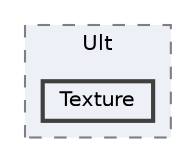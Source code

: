 digraph "include/Ult/Texture"
{
 // LATEX_PDF_SIZE
  bgcolor="transparent";
  edge [fontname=Helvetica,fontsize=10,labelfontname=Helvetica,labelfontsize=10];
  node [fontname=Helvetica,fontsize=10,shape=box,height=0.2,width=0.4];
  compound=true
  subgraph clusterdir_a177c917cde341384bd6a42eef5b614f {
    graph [ bgcolor="#edf0f7", pencolor="grey50", label="Ult", fontname=Helvetica,fontsize=10 style="filled,dashed", URL="dir_a177c917cde341384bd6a42eef5b614f.html",tooltip=""]
  dir_3f4833dc7e6d008878526834b33512e7 [label="Texture", fillcolor="#edf0f7", color="grey25", style="filled,bold", URL="dir_3f4833dc7e6d008878526834b33512e7.html",tooltip=""];
  }
}
